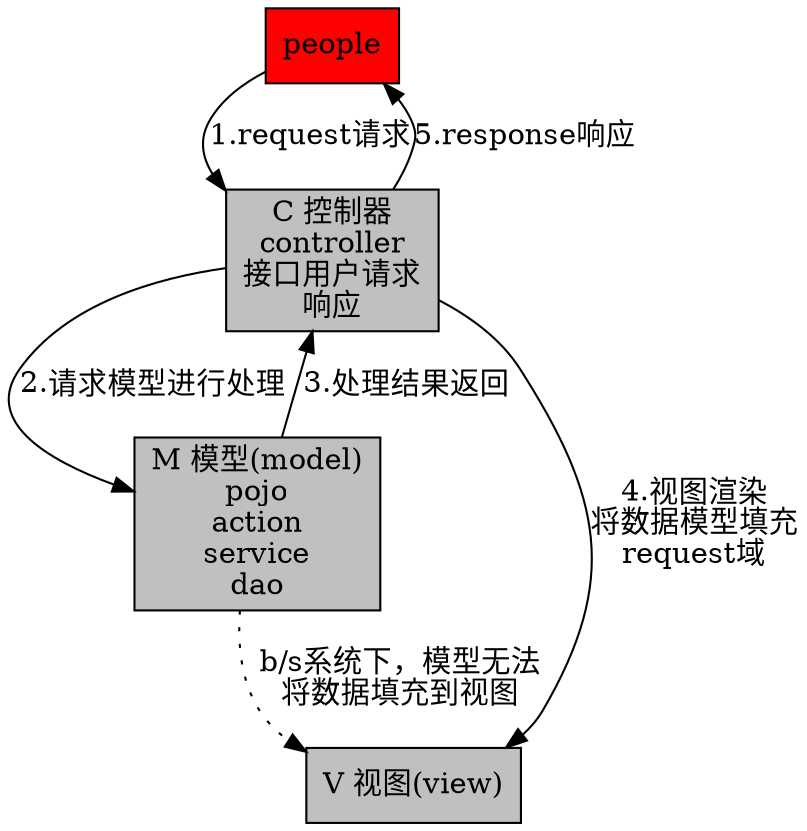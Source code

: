 digraph {
	
	//node[shape=polygon,sides=4]
	node[shape=box fillcolor=grey style=filled];

	a[label="people" style=filled fillcolor=red];
	b[label="C 控制器\ncontroller\n接口用户请求\n响应"];
	a->b[label="1.request请求"];
	b->a[label="5.response响应"];

	c[label="M 模型(model)\npojo\naction\nservice\ndao"];
	b->c[label="2.请求模型进行处理"];
	c->b[label="3.处理结果返回"];

	d[label="V 视图(view)"];
	b->d[label="4.视图渲染\n将数据模型填充\nrequest域"];

	c->d[style=dotted ,label="b/s系统下，模型无法\n将数据填充到视图"];
}
